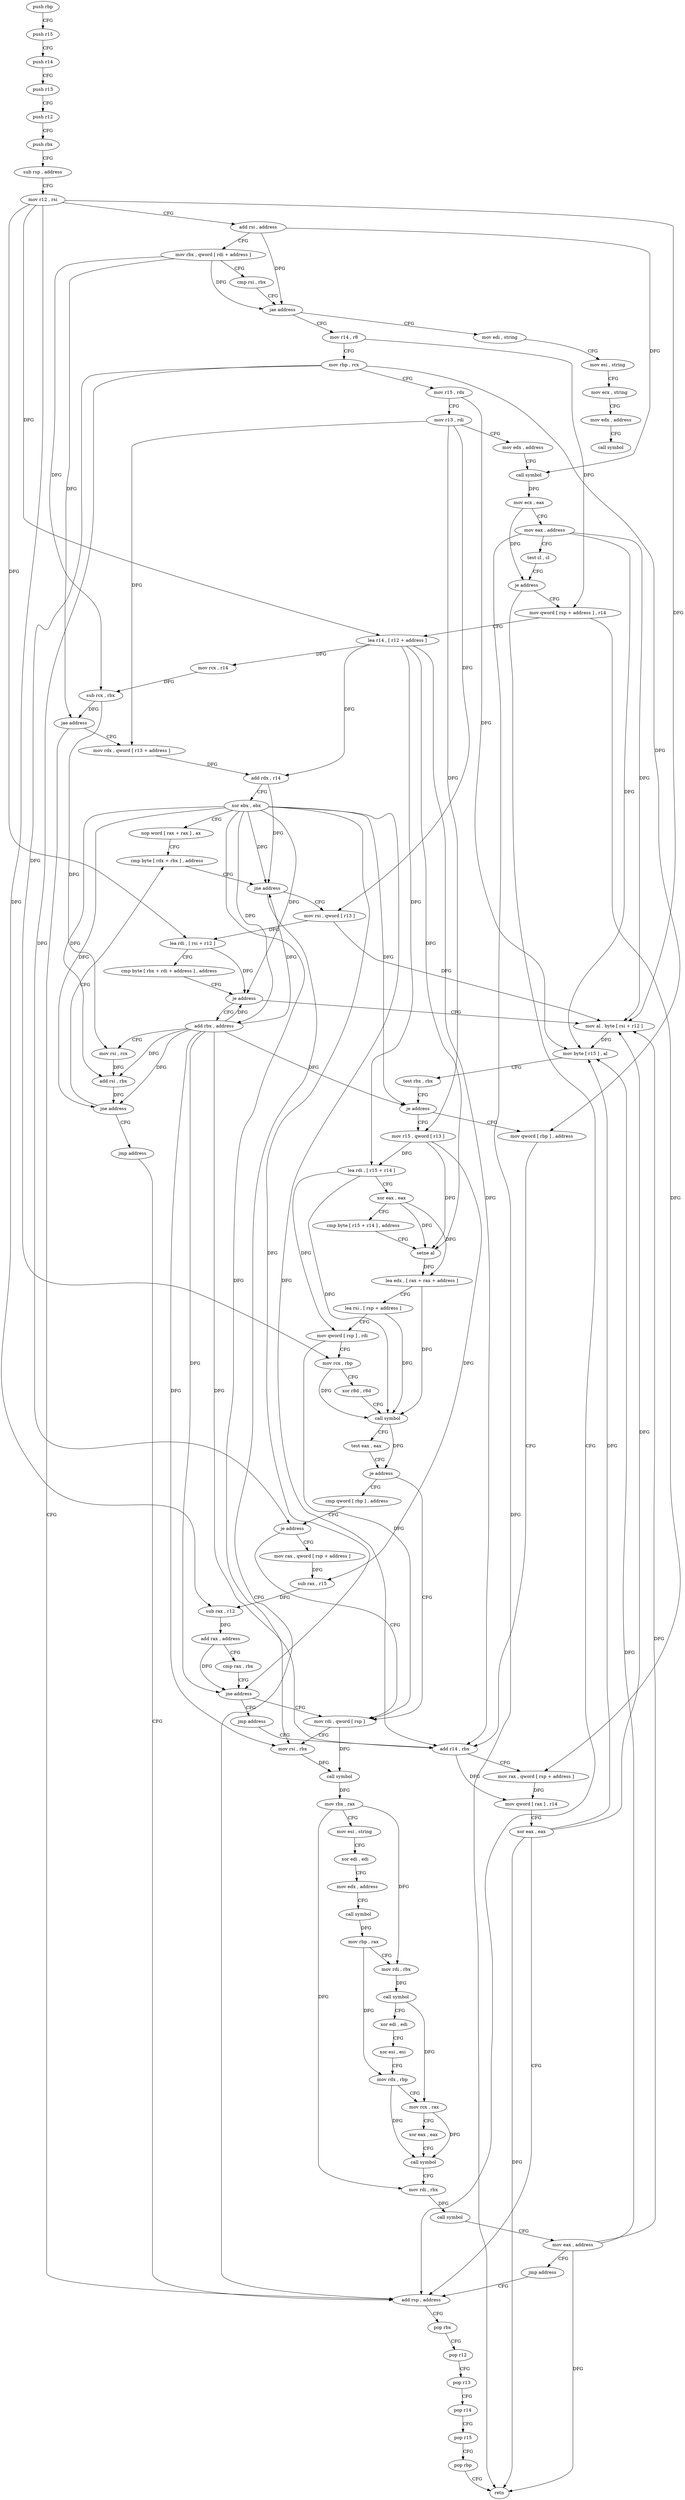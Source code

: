 digraph "func" {
"4206384" [label = "push rbp" ]
"4206385" [label = "push r15" ]
"4206387" [label = "push r14" ]
"4206389" [label = "push r13" ]
"4206391" [label = "push r12" ]
"4206393" [label = "push rbx" ]
"4206394" [label = "sub rsp , address" ]
"4206398" [label = "mov r12 , rsi" ]
"4206401" [label = "add rsi , address" ]
"4206405" [label = "mov rbx , qword [ rdi + address ]" ]
"4206409" [label = "cmp rsi , rbx" ]
"4206412" [label = "jae address" ]
"4206740" [label = "mov edi , string" ]
"4206418" [label = "mov r14 , r8" ]
"4206745" [label = "mov esi , string" ]
"4206750" [label = "mov ecx , string" ]
"4206755" [label = "mov edx , address" ]
"4206760" [label = "call symbol" ]
"4206421" [label = "mov rbp , rcx" ]
"4206424" [label = "mov r15 , rdx" ]
"4206427" [label = "mov r13 , rdi" ]
"4206430" [label = "mov edx , address" ]
"4206435" [label = "call symbol" ]
"4206440" [label = "mov ecx , eax" ]
"4206442" [label = "mov eax , address" ]
"4206447" [label = "test cl , cl" ]
"4206449" [label = "je address" ]
"4206692" [label = "add rsp , address" ]
"4206455" [label = "mov qword [ rsp + address ] , r14" ]
"4206696" [label = "pop rbx" ]
"4206697" [label = "pop r12" ]
"4206699" [label = "pop r13" ]
"4206701" [label = "pop r14" ]
"4206703" [label = "pop r15" ]
"4206705" [label = "pop rbp" ]
"4206706" [label = "retn" ]
"4206460" [label = "lea r14 , [ r12 + address ]" ]
"4206465" [label = "mov rcx , r14" ]
"4206468" [label = "sub rcx , rbx" ]
"4206471" [label = "jae address" ]
"4206477" [label = "mov rdx , qword [ r13 + address ]" ]
"4206481" [label = "add rdx , r14" ]
"4206484" [label = "xor ebx , ebx" ]
"4206486" [label = "nop word [ rax + rax ] , ax" ]
"4206496" [label = "cmp byte [ rdx + rbx ] , address" ]
"4206506" [label = "mov rsi , qword [ r13 ]" ]
"4206510" [label = "lea rdi , [ rsi + r12 ]" ]
"4206514" [label = "cmp byte [ rbx + rdi + address ] , address" ]
"4206519" [label = "je address" ]
"4206538" [label = "mov al , byte [ rsi + r12 ]" ]
"4206521" [label = "add rbx , address" ]
"4206542" [label = "mov byte [ r15 ] , al" ]
"4206545" [label = "test rbx , rbx" ]
"4206548" [label = "je address" ]
"4206671" [label = "mov qword [ rbp ] , address" ]
"4206550" [label = "mov r15 , qword [ r13 ]" ]
"4206525" [label = "mov rsi , rcx" ]
"4206528" [label = "add rsi , rbx" ]
"4206531" [label = "jne address" ]
"4206533" [label = "jmp address" ]
"4206679" [label = "add r14 , rbx" ]
"4206554" [label = "lea rdi , [ r15 + r14 ]" ]
"4206558" [label = "xor eax , eax" ]
"4206560" [label = "cmp byte [ r15 + r14 ] , address" ]
"4206565" [label = "setne al" ]
"4206568" [label = "lea edx , [ rax + rax + address ]" ]
"4206572" [label = "lea rsi , [ rsp + address ]" ]
"4206577" [label = "mov qword [ rsp ] , rdi" ]
"4206581" [label = "mov rcx , rbp" ]
"4206584" [label = "xor r8d , r8d" ]
"4206587" [label = "call symbol" ]
"4206592" [label = "test eax , eax" ]
"4206594" [label = "je address" ]
"4206707" [label = "cmp qword [ rbp ] , address" ]
"4206596" [label = "mov rdi , qword [ rsp ]" ]
"4206500" [label = "jne address" ]
"4206712" [label = "je address" ]
"4206714" [label = "mov rax , qword [ rsp + address ]" ]
"4206600" [label = "mov rsi , rbx" ]
"4206603" [label = "call symbol" ]
"4206608" [label = "mov rbx , rax" ]
"4206611" [label = "mov esi , string" ]
"4206616" [label = "xor edi , edi" ]
"4206618" [label = "mov edx , address" ]
"4206623" [label = "call symbol" ]
"4206628" [label = "mov rbp , rax" ]
"4206631" [label = "mov rdi , rbx" ]
"4206634" [label = "call symbol" ]
"4206639" [label = "xor edi , edi" ]
"4206641" [label = "xor esi , esi" ]
"4206643" [label = "mov rdx , rbp" ]
"4206646" [label = "mov rcx , rax" ]
"4206649" [label = "xor eax , eax" ]
"4206651" [label = "call symbol" ]
"4206656" [label = "mov rdi , rbx" ]
"4206659" [label = "call symbol" ]
"4206664" [label = "mov eax , address" ]
"4206669" [label = "jmp address" ]
"4206719" [label = "sub rax , r15" ]
"4206722" [label = "sub rax , r12" ]
"4206725" [label = "add rax , address" ]
"4206729" [label = "cmp rax , rbx" ]
"4206732" [label = "jne address" ]
"4206738" [label = "jmp address" ]
"4206682" [label = "mov rax , qword [ rsp + address ]" ]
"4206687" [label = "mov qword [ rax ] , r14" ]
"4206690" [label = "xor eax , eax" ]
"4206384" -> "4206385" [ label = "CFG" ]
"4206385" -> "4206387" [ label = "CFG" ]
"4206387" -> "4206389" [ label = "CFG" ]
"4206389" -> "4206391" [ label = "CFG" ]
"4206391" -> "4206393" [ label = "CFG" ]
"4206393" -> "4206394" [ label = "CFG" ]
"4206394" -> "4206398" [ label = "CFG" ]
"4206398" -> "4206401" [ label = "CFG" ]
"4206398" -> "4206460" [ label = "DFG" ]
"4206398" -> "4206510" [ label = "DFG" ]
"4206398" -> "4206538" [ label = "DFG" ]
"4206398" -> "4206722" [ label = "DFG" ]
"4206401" -> "4206405" [ label = "CFG" ]
"4206401" -> "4206412" [ label = "DFG" ]
"4206401" -> "4206435" [ label = "DFG" ]
"4206405" -> "4206409" [ label = "CFG" ]
"4206405" -> "4206412" [ label = "DFG" ]
"4206405" -> "4206468" [ label = "DFG" ]
"4206405" -> "4206471" [ label = "DFG" ]
"4206409" -> "4206412" [ label = "CFG" ]
"4206412" -> "4206740" [ label = "CFG" ]
"4206412" -> "4206418" [ label = "CFG" ]
"4206740" -> "4206745" [ label = "CFG" ]
"4206418" -> "4206421" [ label = "CFG" ]
"4206418" -> "4206455" [ label = "DFG" ]
"4206745" -> "4206750" [ label = "CFG" ]
"4206750" -> "4206755" [ label = "CFG" ]
"4206755" -> "4206760" [ label = "CFG" ]
"4206421" -> "4206424" [ label = "CFG" ]
"4206421" -> "4206671" [ label = "DFG" ]
"4206421" -> "4206581" [ label = "DFG" ]
"4206421" -> "4206712" [ label = "DFG" ]
"4206424" -> "4206427" [ label = "CFG" ]
"4206424" -> "4206542" [ label = "DFG" ]
"4206427" -> "4206430" [ label = "CFG" ]
"4206427" -> "4206477" [ label = "DFG" ]
"4206427" -> "4206506" [ label = "DFG" ]
"4206427" -> "4206550" [ label = "DFG" ]
"4206430" -> "4206435" [ label = "CFG" ]
"4206435" -> "4206440" [ label = "DFG" ]
"4206440" -> "4206442" [ label = "CFG" ]
"4206440" -> "4206449" [ label = "DFG" ]
"4206442" -> "4206447" [ label = "CFG" ]
"4206442" -> "4206706" [ label = "DFG" ]
"4206442" -> "4206538" [ label = "DFG" ]
"4206442" -> "4206542" [ label = "DFG" ]
"4206447" -> "4206449" [ label = "CFG" ]
"4206449" -> "4206692" [ label = "CFG" ]
"4206449" -> "4206455" [ label = "CFG" ]
"4206692" -> "4206696" [ label = "CFG" ]
"4206455" -> "4206460" [ label = "CFG" ]
"4206455" -> "4206682" [ label = "DFG" ]
"4206696" -> "4206697" [ label = "CFG" ]
"4206697" -> "4206699" [ label = "CFG" ]
"4206699" -> "4206701" [ label = "CFG" ]
"4206701" -> "4206703" [ label = "CFG" ]
"4206703" -> "4206705" [ label = "CFG" ]
"4206705" -> "4206706" [ label = "CFG" ]
"4206460" -> "4206465" [ label = "DFG" ]
"4206460" -> "4206481" [ label = "DFG" ]
"4206460" -> "4206554" [ label = "DFG" ]
"4206460" -> "4206565" [ label = "DFG" ]
"4206460" -> "4206679" [ label = "DFG" ]
"4206465" -> "4206468" [ label = "DFG" ]
"4206468" -> "4206471" [ label = "DFG" ]
"4206468" -> "4206525" [ label = "DFG" ]
"4206471" -> "4206692" [ label = "CFG" ]
"4206471" -> "4206477" [ label = "CFG" ]
"4206477" -> "4206481" [ label = "DFG" ]
"4206481" -> "4206484" [ label = "CFG" ]
"4206481" -> "4206500" [ label = "DFG" ]
"4206484" -> "4206486" [ label = "CFG" ]
"4206484" -> "4206500" [ label = "DFG" ]
"4206484" -> "4206519" [ label = "DFG" ]
"4206484" -> "4206548" [ label = "DFG" ]
"4206484" -> "4206521" [ label = "DFG" ]
"4206484" -> "4206528" [ label = "DFG" ]
"4206484" -> "4206531" [ label = "DFG" ]
"4206484" -> "4206679" [ label = "DFG" ]
"4206484" -> "4206600" [ label = "DFG" ]
"4206484" -> "4206732" [ label = "DFG" ]
"4206486" -> "4206496" [ label = "CFG" ]
"4206496" -> "4206500" [ label = "CFG" ]
"4206506" -> "4206510" [ label = "DFG" ]
"4206506" -> "4206538" [ label = "DFG" ]
"4206510" -> "4206514" [ label = "CFG" ]
"4206510" -> "4206519" [ label = "DFG" ]
"4206514" -> "4206519" [ label = "CFG" ]
"4206519" -> "4206538" [ label = "CFG" ]
"4206519" -> "4206521" [ label = "CFG" ]
"4206538" -> "4206542" [ label = "DFG" ]
"4206521" -> "4206525" [ label = "CFG" ]
"4206521" -> "4206500" [ label = "DFG" ]
"4206521" -> "4206548" [ label = "DFG" ]
"4206521" -> "4206519" [ label = "DFG" ]
"4206521" -> "4206528" [ label = "DFG" ]
"4206521" -> "4206531" [ label = "DFG" ]
"4206521" -> "4206679" [ label = "DFG" ]
"4206521" -> "4206600" [ label = "DFG" ]
"4206521" -> "4206732" [ label = "DFG" ]
"4206542" -> "4206545" [ label = "CFG" ]
"4206545" -> "4206548" [ label = "CFG" ]
"4206548" -> "4206671" [ label = "CFG" ]
"4206548" -> "4206550" [ label = "CFG" ]
"4206671" -> "4206679" [ label = "CFG" ]
"4206550" -> "4206554" [ label = "DFG" ]
"4206550" -> "4206565" [ label = "DFG" ]
"4206550" -> "4206719" [ label = "DFG" ]
"4206525" -> "4206528" [ label = "DFG" ]
"4206528" -> "4206531" [ label = "DFG" ]
"4206531" -> "4206496" [ label = "CFG" ]
"4206531" -> "4206533" [ label = "CFG" ]
"4206533" -> "4206692" [ label = "CFG" ]
"4206679" -> "4206682" [ label = "CFG" ]
"4206679" -> "4206687" [ label = "DFG" ]
"4206554" -> "4206558" [ label = "CFG" ]
"4206554" -> "4206577" [ label = "DFG" ]
"4206554" -> "4206587" [ label = "DFG" ]
"4206558" -> "4206560" [ label = "CFG" ]
"4206558" -> "4206565" [ label = "DFG" ]
"4206558" -> "4206568" [ label = "DFG" ]
"4206560" -> "4206565" [ label = "CFG" ]
"4206565" -> "4206568" [ label = "DFG" ]
"4206568" -> "4206572" [ label = "CFG" ]
"4206568" -> "4206587" [ label = "DFG" ]
"4206572" -> "4206577" [ label = "CFG" ]
"4206572" -> "4206587" [ label = "DFG" ]
"4206577" -> "4206581" [ label = "CFG" ]
"4206577" -> "4206596" [ label = "DFG" ]
"4206581" -> "4206584" [ label = "CFG" ]
"4206581" -> "4206587" [ label = "DFG" ]
"4206584" -> "4206587" [ label = "CFG" ]
"4206587" -> "4206592" [ label = "CFG" ]
"4206587" -> "4206594" [ label = "DFG" ]
"4206592" -> "4206594" [ label = "CFG" ]
"4206594" -> "4206707" [ label = "CFG" ]
"4206594" -> "4206596" [ label = "CFG" ]
"4206707" -> "4206712" [ label = "CFG" ]
"4206596" -> "4206600" [ label = "CFG" ]
"4206596" -> "4206603" [ label = "DFG" ]
"4206500" -> "4206692" [ label = "CFG" ]
"4206500" -> "4206506" [ label = "CFG" ]
"4206712" -> "4206596" [ label = "CFG" ]
"4206712" -> "4206714" [ label = "CFG" ]
"4206714" -> "4206719" [ label = "DFG" ]
"4206600" -> "4206603" [ label = "DFG" ]
"4206603" -> "4206608" [ label = "DFG" ]
"4206608" -> "4206611" [ label = "CFG" ]
"4206608" -> "4206631" [ label = "DFG" ]
"4206608" -> "4206656" [ label = "DFG" ]
"4206611" -> "4206616" [ label = "CFG" ]
"4206616" -> "4206618" [ label = "CFG" ]
"4206618" -> "4206623" [ label = "CFG" ]
"4206623" -> "4206628" [ label = "DFG" ]
"4206628" -> "4206631" [ label = "CFG" ]
"4206628" -> "4206643" [ label = "DFG" ]
"4206631" -> "4206634" [ label = "DFG" ]
"4206634" -> "4206639" [ label = "CFG" ]
"4206634" -> "4206646" [ label = "DFG" ]
"4206639" -> "4206641" [ label = "CFG" ]
"4206641" -> "4206643" [ label = "CFG" ]
"4206643" -> "4206646" [ label = "CFG" ]
"4206643" -> "4206651" [ label = "DFG" ]
"4206646" -> "4206649" [ label = "CFG" ]
"4206646" -> "4206651" [ label = "DFG" ]
"4206649" -> "4206651" [ label = "CFG" ]
"4206651" -> "4206656" [ label = "CFG" ]
"4206656" -> "4206659" [ label = "DFG" ]
"4206659" -> "4206664" [ label = "CFG" ]
"4206664" -> "4206669" [ label = "CFG" ]
"4206664" -> "4206542" [ label = "DFG" ]
"4206664" -> "4206706" [ label = "DFG" ]
"4206664" -> "4206538" [ label = "DFG" ]
"4206669" -> "4206692" [ label = "CFG" ]
"4206719" -> "4206722" [ label = "DFG" ]
"4206722" -> "4206725" [ label = "DFG" ]
"4206725" -> "4206729" [ label = "CFG" ]
"4206725" -> "4206732" [ label = "DFG" ]
"4206729" -> "4206732" [ label = "CFG" ]
"4206732" -> "4206596" [ label = "CFG" ]
"4206732" -> "4206738" [ label = "CFG" ]
"4206738" -> "4206679" [ label = "CFG" ]
"4206682" -> "4206687" [ label = "DFG" ]
"4206687" -> "4206690" [ label = "CFG" ]
"4206690" -> "4206692" [ label = "CFG" ]
"4206690" -> "4206542" [ label = "DFG" ]
"4206690" -> "4206706" [ label = "DFG" ]
"4206690" -> "4206538" [ label = "DFG" ]
}
